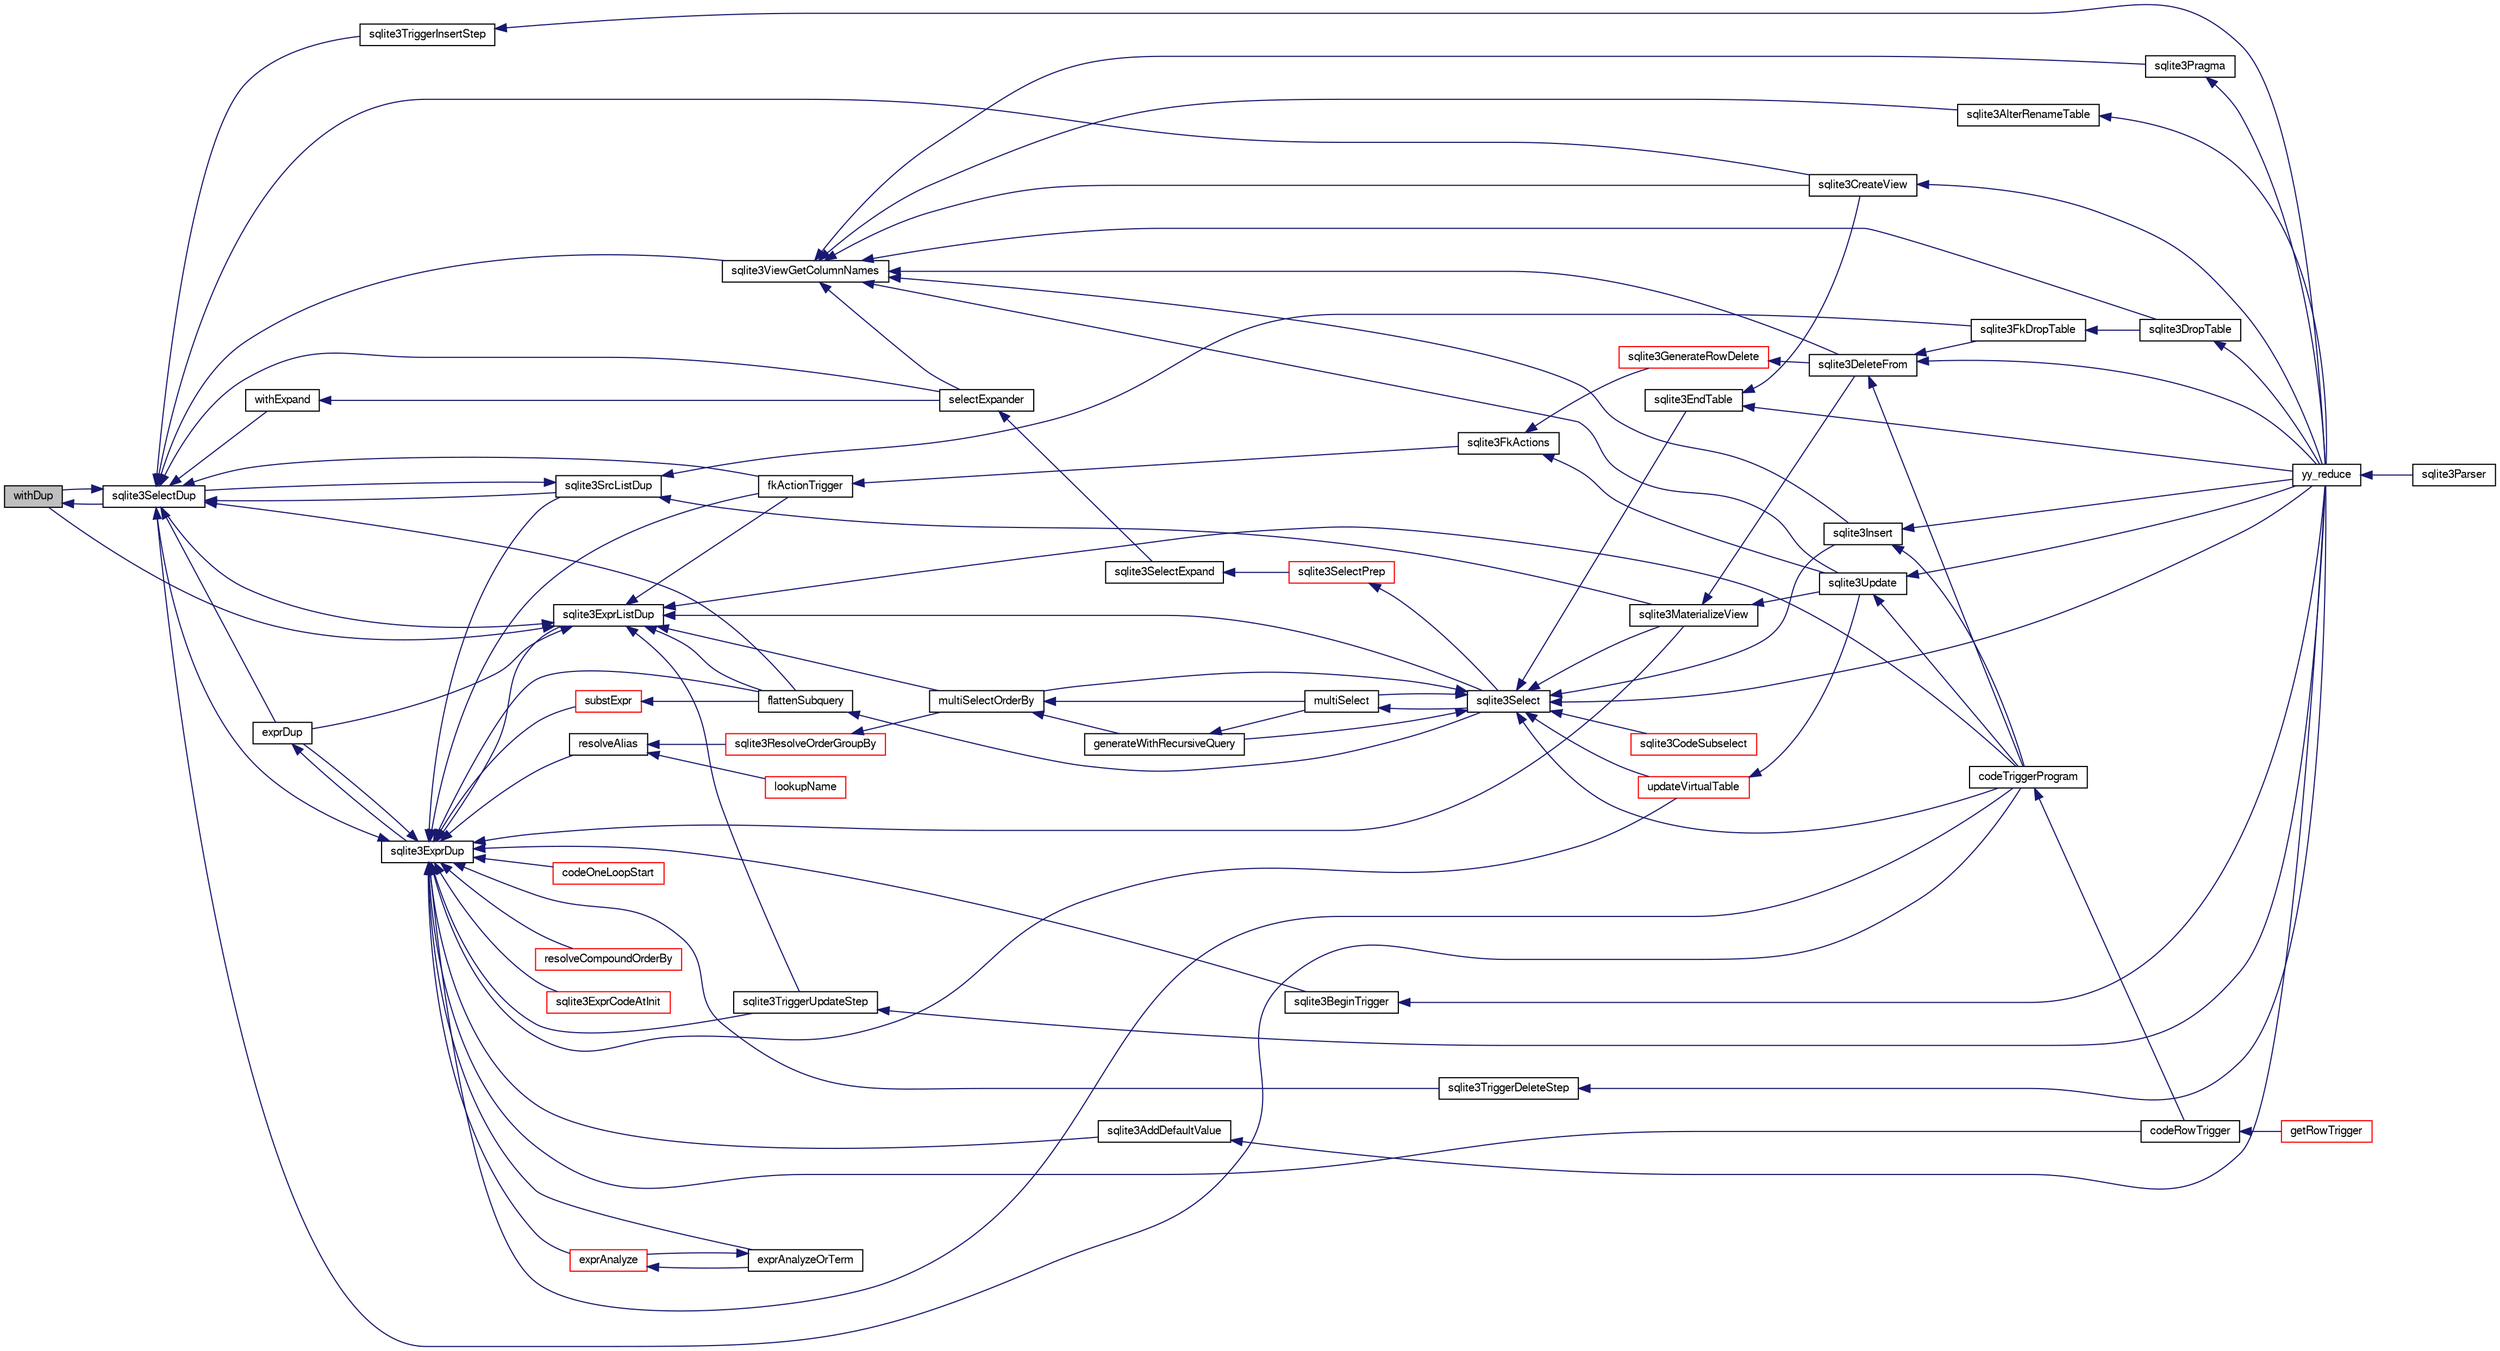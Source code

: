 digraph "withDup"
{
  edge [fontname="FreeSans",fontsize="10",labelfontname="FreeSans",labelfontsize="10"];
  node [fontname="FreeSans",fontsize="10",shape=record];
  rankdir="LR";
  Node923703 [label="withDup",height=0.2,width=0.4,color="black", fillcolor="grey75", style="filled", fontcolor="black"];
  Node923703 -> Node923704 [dir="back",color="midnightblue",fontsize="10",style="solid",fontname="FreeSans"];
  Node923704 [label="sqlite3SelectDup",height=0.2,width=0.4,color="black", fillcolor="white", style="filled",URL="$sqlite3_8c.html#af8a7f75590dced000c27784d90b57b87"];
  Node923704 -> Node923705 [dir="back",color="midnightblue",fontsize="10",style="solid",fontname="FreeSans"];
  Node923705 [label="exprDup",height=0.2,width=0.4,color="black", fillcolor="white", style="filled",URL="$sqlite3_8c.html#a89f473c64253ae0a76749f543466a05a"];
  Node923705 -> Node923706 [dir="back",color="midnightblue",fontsize="10",style="solid",fontname="FreeSans"];
  Node923706 [label="sqlite3ExprDup",height=0.2,width=0.4,color="black", fillcolor="white", style="filled",URL="$sqlite3_8c.html#a509095508224c9f99698d86205234209"];
  Node923706 -> Node923707 [dir="back",color="midnightblue",fontsize="10",style="solid",fontname="FreeSans"];
  Node923707 [label="resolveAlias",height=0.2,width=0.4,color="black", fillcolor="white", style="filled",URL="$sqlite3_8c.html#af5aa683bef5c0eff80a792aa8a968167"];
  Node923707 -> Node923708 [dir="back",color="midnightblue",fontsize="10",style="solid",fontname="FreeSans"];
  Node923708 [label="lookupName",height=0.2,width=0.4,color="red", fillcolor="white", style="filled",URL="$sqlite3_8c.html#a9ee032f52b5e8bb82a72b574af904999"];
  Node923707 -> Node923794 [dir="back",color="midnightblue",fontsize="10",style="solid",fontname="FreeSans"];
  Node923794 [label="sqlite3ResolveOrderGroupBy",height=0.2,width=0.4,color="red", fillcolor="white", style="filled",URL="$sqlite3_8c.html#a2a1f1cd476b6007d2b2b0a9160dfb1eb"];
  Node923794 -> Node923773 [dir="back",color="midnightblue",fontsize="10",style="solid",fontname="FreeSans"];
  Node923773 [label="multiSelectOrderBy",height=0.2,width=0.4,color="black", fillcolor="white", style="filled",URL="$sqlite3_8c.html#afcdb8488c6f4dfdadaf9f04bca35b808"];
  Node923773 -> Node923771 [dir="back",color="midnightblue",fontsize="10",style="solid",fontname="FreeSans"];
  Node923771 [label="generateWithRecursiveQuery",height=0.2,width=0.4,color="black", fillcolor="white", style="filled",URL="$sqlite3_8c.html#ade2c3663fa9c3b9676507984b9483942"];
  Node923771 -> Node923772 [dir="back",color="midnightblue",fontsize="10",style="solid",fontname="FreeSans"];
  Node923772 [label="multiSelect",height=0.2,width=0.4,color="black", fillcolor="white", style="filled",URL="$sqlite3_8c.html#a6456c61f3d9b2389738753cedfa24fa7"];
  Node923772 -> Node923740 [dir="back",color="midnightblue",fontsize="10",style="solid",fontname="FreeSans"];
  Node923740 [label="sqlite3Select",height=0.2,width=0.4,color="black", fillcolor="white", style="filled",URL="$sqlite3_8c.html#a2465ee8c956209ba4b272477b7c21a45"];
  Node923740 -> Node923741 [dir="back",color="midnightblue",fontsize="10",style="solid",fontname="FreeSans"];
  Node923741 [label="sqlite3CodeSubselect",height=0.2,width=0.4,color="red", fillcolor="white", style="filled",URL="$sqlite3_8c.html#aa69b46d2204a1d1b110107a1be12ee0c"];
  Node923740 -> Node923717 [dir="back",color="midnightblue",fontsize="10",style="solid",fontname="FreeSans"];
  Node923717 [label="sqlite3EndTable",height=0.2,width=0.4,color="black", fillcolor="white", style="filled",URL="$sqlite3_8c.html#a7b5f2c66c0f0b6f819d970ca389768b0"];
  Node923717 -> Node923718 [dir="back",color="midnightblue",fontsize="10",style="solid",fontname="FreeSans"];
  Node923718 [label="sqlite3CreateView",height=0.2,width=0.4,color="black", fillcolor="white", style="filled",URL="$sqlite3_8c.html#a9d85cb00ff71dee5cd9a019503a6982e"];
  Node923718 -> Node923719 [dir="back",color="midnightblue",fontsize="10",style="solid",fontname="FreeSans"];
  Node923719 [label="yy_reduce",height=0.2,width=0.4,color="black", fillcolor="white", style="filled",URL="$sqlite3_8c.html#a7c419a9b25711c666a9a2449ef377f14"];
  Node923719 -> Node923720 [dir="back",color="midnightblue",fontsize="10",style="solid",fontname="FreeSans"];
  Node923720 [label="sqlite3Parser",height=0.2,width=0.4,color="black", fillcolor="white", style="filled",URL="$sqlite3_8c.html#a0327d71a5fabe0b6a343d78a2602e72a"];
  Node923717 -> Node923719 [dir="back",color="midnightblue",fontsize="10",style="solid",fontname="FreeSans"];
  Node923740 -> Node923789 [dir="back",color="midnightblue",fontsize="10",style="solid",fontname="FreeSans"];
  Node923789 [label="sqlite3MaterializeView",height=0.2,width=0.4,color="black", fillcolor="white", style="filled",URL="$sqlite3_8c.html#a4557984b0b75f998fb0c3f231c9b1def"];
  Node923789 -> Node923724 [dir="back",color="midnightblue",fontsize="10",style="solid",fontname="FreeSans"];
  Node923724 [label="sqlite3DeleteFrom",height=0.2,width=0.4,color="black", fillcolor="white", style="filled",URL="$sqlite3_8c.html#ab9b4b45349188b49eabb23f94608a091"];
  Node923724 -> Node923725 [dir="back",color="midnightblue",fontsize="10",style="solid",fontname="FreeSans"];
  Node923725 [label="sqlite3FkDropTable",height=0.2,width=0.4,color="black", fillcolor="white", style="filled",URL="$sqlite3_8c.html#a1218c6fc74e89152ceaa4760e82f5ef9"];
  Node923725 -> Node923723 [dir="back",color="midnightblue",fontsize="10",style="solid",fontname="FreeSans"];
  Node923723 [label="sqlite3DropTable",height=0.2,width=0.4,color="black", fillcolor="white", style="filled",URL="$sqlite3_8c.html#a5534f77364b5568783c0e50db3c9defb"];
  Node923723 -> Node923719 [dir="back",color="midnightblue",fontsize="10",style="solid",fontname="FreeSans"];
  Node923724 -> Node923726 [dir="back",color="midnightblue",fontsize="10",style="solid",fontname="FreeSans"];
  Node923726 [label="codeTriggerProgram",height=0.2,width=0.4,color="black", fillcolor="white", style="filled",URL="$sqlite3_8c.html#a120801f59d9281d201d2ff4b2606836e"];
  Node923726 -> Node923727 [dir="back",color="midnightblue",fontsize="10",style="solid",fontname="FreeSans"];
  Node923727 [label="codeRowTrigger",height=0.2,width=0.4,color="black", fillcolor="white", style="filled",URL="$sqlite3_8c.html#a463cea5aaaf388b560b206570a0022fc"];
  Node923727 -> Node923728 [dir="back",color="midnightblue",fontsize="10",style="solid",fontname="FreeSans"];
  Node923728 [label="getRowTrigger",height=0.2,width=0.4,color="red", fillcolor="white", style="filled",URL="$sqlite3_8c.html#a69626ef20b540d1a2b19cf56f3f45689"];
  Node923724 -> Node923719 [dir="back",color="midnightblue",fontsize="10",style="solid",fontname="FreeSans"];
  Node923789 -> Node923734 [dir="back",color="midnightblue",fontsize="10",style="solid",fontname="FreeSans"];
  Node923734 [label="sqlite3Update",height=0.2,width=0.4,color="black", fillcolor="white", style="filled",URL="$sqlite3_8c.html#ac5aa67c46e8cc8174566fabe6809fafa"];
  Node923734 -> Node923726 [dir="back",color="midnightblue",fontsize="10",style="solid",fontname="FreeSans"];
  Node923734 -> Node923719 [dir="back",color="midnightblue",fontsize="10",style="solid",fontname="FreeSans"];
  Node923740 -> Node923733 [dir="back",color="midnightblue",fontsize="10",style="solid",fontname="FreeSans"];
  Node923733 [label="sqlite3Insert",height=0.2,width=0.4,color="black", fillcolor="white", style="filled",URL="$sqlite3_8c.html#a5b17c9c2000bae6bdff8e6be48d7dc2b"];
  Node923733 -> Node923726 [dir="back",color="midnightblue",fontsize="10",style="solid",fontname="FreeSans"];
  Node923733 -> Node923719 [dir="back",color="midnightblue",fontsize="10",style="solid",fontname="FreeSans"];
  Node923740 -> Node923771 [dir="back",color="midnightblue",fontsize="10",style="solid",fontname="FreeSans"];
  Node923740 -> Node923772 [dir="back",color="midnightblue",fontsize="10",style="solid",fontname="FreeSans"];
  Node923740 -> Node923773 [dir="back",color="midnightblue",fontsize="10",style="solid",fontname="FreeSans"];
  Node923740 -> Node923726 [dir="back",color="midnightblue",fontsize="10",style="solid",fontname="FreeSans"];
  Node923740 -> Node923790 [dir="back",color="midnightblue",fontsize="10",style="solid",fontname="FreeSans"];
  Node923790 [label="updateVirtualTable",height=0.2,width=0.4,color="red", fillcolor="white", style="filled",URL="$sqlite3_8c.html#a740220531db9293c39a2cdd7da3f74e1"];
  Node923790 -> Node923734 [dir="back",color="midnightblue",fontsize="10",style="solid",fontname="FreeSans"];
  Node923740 -> Node923719 [dir="back",color="midnightblue",fontsize="10",style="solid",fontname="FreeSans"];
  Node923773 -> Node923772 [dir="back",color="midnightblue",fontsize="10",style="solid",fontname="FreeSans"];
  Node923706 -> Node923712 [dir="back",color="midnightblue",fontsize="10",style="solid",fontname="FreeSans"];
  Node923712 [label="resolveCompoundOrderBy",height=0.2,width=0.4,color="red", fillcolor="white", style="filled",URL="$sqlite3_8c.html#a462c5aa49cfd6aad6a92fa60ddefc569"];
  Node923706 -> Node923705 [dir="back",color="midnightblue",fontsize="10",style="solid",fontname="FreeSans"];
  Node923706 -> Node923795 [dir="back",color="midnightblue",fontsize="10",style="solid",fontname="FreeSans"];
  Node923795 [label="sqlite3ExprListDup",height=0.2,width=0.4,color="black", fillcolor="white", style="filled",URL="$sqlite3_8c.html#abfb0903f2fc516fcceec37b3489d528c"];
  Node923795 -> Node923705 [dir="back",color="midnightblue",fontsize="10",style="solid",fontname="FreeSans"];
  Node923795 -> Node923703 [dir="back",color="midnightblue",fontsize="10",style="solid",fontname="FreeSans"];
  Node923795 -> Node923704 [dir="back",color="midnightblue",fontsize="10",style="solid",fontname="FreeSans"];
  Node923795 -> Node923796 [dir="back",color="midnightblue",fontsize="10",style="solid",fontname="FreeSans"];
  Node923796 [label="fkActionTrigger",height=0.2,width=0.4,color="black", fillcolor="white", style="filled",URL="$sqlite3_8c.html#a45d66e3277860bacad58eb6296680c8e"];
  Node923796 -> Node923730 [dir="back",color="midnightblue",fontsize="10",style="solid",fontname="FreeSans"];
  Node923730 [label="sqlite3FkActions",height=0.2,width=0.4,color="black", fillcolor="white", style="filled",URL="$sqlite3_8c.html#a39159bd1623724946c22355ba7f3ef90"];
  Node923730 -> Node923731 [dir="back",color="midnightblue",fontsize="10",style="solid",fontname="FreeSans"];
  Node923731 [label="sqlite3GenerateRowDelete",height=0.2,width=0.4,color="red", fillcolor="white", style="filled",URL="$sqlite3_8c.html#a2c76cbf3027fc18fdbb8cb4cd96b77d9"];
  Node923731 -> Node923724 [dir="back",color="midnightblue",fontsize="10",style="solid",fontname="FreeSans"];
  Node923730 -> Node923734 [dir="back",color="midnightblue",fontsize="10",style="solid",fontname="FreeSans"];
  Node923795 -> Node923773 [dir="back",color="midnightblue",fontsize="10",style="solid",fontname="FreeSans"];
  Node923795 -> Node923797 [dir="back",color="midnightblue",fontsize="10",style="solid",fontname="FreeSans"];
  Node923797 [label="flattenSubquery",height=0.2,width=0.4,color="black", fillcolor="white", style="filled",URL="$sqlite3_8c.html#aa7dcde293e634ad09c4d76c16a640491"];
  Node923797 -> Node923740 [dir="back",color="midnightblue",fontsize="10",style="solid",fontname="FreeSans"];
  Node923795 -> Node923740 [dir="back",color="midnightblue",fontsize="10",style="solid",fontname="FreeSans"];
  Node923795 -> Node923798 [dir="back",color="midnightblue",fontsize="10",style="solid",fontname="FreeSans"];
  Node923798 [label="sqlite3TriggerUpdateStep",height=0.2,width=0.4,color="black", fillcolor="white", style="filled",URL="$sqlite3_8c.html#a747552fbad2050589d779b2baee13941"];
  Node923798 -> Node923719 [dir="back",color="midnightblue",fontsize="10",style="solid",fontname="FreeSans"];
  Node923795 -> Node923726 [dir="back",color="midnightblue",fontsize="10",style="solid",fontname="FreeSans"];
  Node923706 -> Node923799 [dir="back",color="midnightblue",fontsize="10",style="solid",fontname="FreeSans"];
  Node923799 [label="sqlite3SrcListDup",height=0.2,width=0.4,color="black", fillcolor="white", style="filled",URL="$sqlite3_8c.html#a915ece76ebeede6852f63a447753ef9f"];
  Node923799 -> Node923704 [dir="back",color="midnightblue",fontsize="10",style="solid",fontname="FreeSans"];
  Node923799 -> Node923789 [dir="back",color="midnightblue",fontsize="10",style="solid",fontname="FreeSans"];
  Node923799 -> Node923725 [dir="back",color="midnightblue",fontsize="10",style="solid",fontname="FreeSans"];
  Node923706 -> Node923704 [dir="back",color="midnightblue",fontsize="10",style="solid",fontname="FreeSans"];
  Node923706 -> Node923800 [dir="back",color="midnightblue",fontsize="10",style="solid",fontname="FreeSans"];
  Node923800 [label="sqlite3ExprCodeAtInit",height=0.2,width=0.4,color="red", fillcolor="white", style="filled",URL="$sqlite3_8c.html#ac95e17399015e079099a882989e125c1"];
  Node923706 -> Node923801 [dir="back",color="midnightblue",fontsize="10",style="solid",fontname="FreeSans"];
  Node923801 [label="sqlite3AddDefaultValue",height=0.2,width=0.4,color="black", fillcolor="white", style="filled",URL="$sqlite3_8c.html#a0c9a36f669a7f33ff5e2db5d8586ef6b"];
  Node923801 -> Node923719 [dir="back",color="midnightblue",fontsize="10",style="solid",fontname="FreeSans"];
  Node923706 -> Node923789 [dir="back",color="midnightblue",fontsize="10",style="solid",fontname="FreeSans"];
  Node923706 -> Node923796 [dir="back",color="midnightblue",fontsize="10",style="solid",fontname="FreeSans"];
  Node923706 -> Node923802 [dir="back",color="midnightblue",fontsize="10",style="solid",fontname="FreeSans"];
  Node923802 [label="substExpr",height=0.2,width=0.4,color="red", fillcolor="white", style="filled",URL="$sqlite3_8c.html#a7e30cc0ad46f01288c342a4e378d9484"];
  Node923802 -> Node923797 [dir="back",color="midnightblue",fontsize="10",style="solid",fontname="FreeSans"];
  Node923706 -> Node923797 [dir="back",color="midnightblue",fontsize="10",style="solid",fontname="FreeSans"];
  Node923706 -> Node923805 [dir="back",color="midnightblue",fontsize="10",style="solid",fontname="FreeSans"];
  Node923805 [label="sqlite3BeginTrigger",height=0.2,width=0.4,color="black", fillcolor="white", style="filled",URL="$sqlite3_8c.html#ac20a731dbd52edec68a09962c7f39a4c"];
  Node923805 -> Node923719 [dir="back",color="midnightblue",fontsize="10",style="solid",fontname="FreeSans"];
  Node923706 -> Node923798 [dir="back",color="midnightblue",fontsize="10",style="solid",fontname="FreeSans"];
  Node923706 -> Node923806 [dir="back",color="midnightblue",fontsize="10",style="solid",fontname="FreeSans"];
  Node923806 [label="sqlite3TriggerDeleteStep",height=0.2,width=0.4,color="black", fillcolor="white", style="filled",URL="$sqlite3_8c.html#a7f1bcb4e2de5e641f2c286d27348f823"];
  Node923806 -> Node923719 [dir="back",color="midnightblue",fontsize="10",style="solid",fontname="FreeSans"];
  Node923706 -> Node923726 [dir="back",color="midnightblue",fontsize="10",style="solid",fontname="FreeSans"];
  Node923706 -> Node923727 [dir="back",color="midnightblue",fontsize="10",style="solid",fontname="FreeSans"];
  Node923706 -> Node923790 [dir="back",color="midnightblue",fontsize="10",style="solid",fontname="FreeSans"];
  Node923706 -> Node923786 [dir="back",color="midnightblue",fontsize="10",style="solid",fontname="FreeSans"];
  Node923786 [label="exprAnalyzeOrTerm",height=0.2,width=0.4,color="black", fillcolor="white", style="filled",URL="$sqlite3_8c.html#ab95cabd8b51cb2291b5bef0c4a3776d2"];
  Node923786 -> Node923779 [dir="back",color="midnightblue",fontsize="10",style="solid",fontname="FreeSans"];
  Node923779 [label="exprAnalyze",height=0.2,width=0.4,color="red", fillcolor="white", style="filled",URL="$sqlite3_8c.html#acb10e48c9a4184a4edd9bfd5b14ad0b7"];
  Node923779 -> Node923786 [dir="back",color="midnightblue",fontsize="10",style="solid",fontname="FreeSans"];
  Node923706 -> Node923779 [dir="back",color="midnightblue",fontsize="10",style="solid",fontname="FreeSans"];
  Node923706 -> Node923762 [dir="back",color="midnightblue",fontsize="10",style="solid",fontname="FreeSans"];
  Node923762 [label="codeOneLoopStart",height=0.2,width=0.4,color="red", fillcolor="white", style="filled",URL="$sqlite3_8c.html#aa868875120b151c169cc79139ed6e008"];
  Node923704 -> Node923703 [dir="back",color="midnightblue",fontsize="10",style="solid",fontname="FreeSans"];
  Node923704 -> Node923799 [dir="back",color="midnightblue",fontsize="10",style="solid",fontname="FreeSans"];
  Node923704 -> Node923718 [dir="back",color="midnightblue",fontsize="10",style="solid",fontname="FreeSans"];
  Node923704 -> Node923721 [dir="back",color="midnightblue",fontsize="10",style="solid",fontname="FreeSans"];
  Node923721 [label="sqlite3ViewGetColumnNames",height=0.2,width=0.4,color="black", fillcolor="white", style="filled",URL="$sqlite3_8c.html#aebc7cd8d9e2bd174ae0a60363d3f6ce8"];
  Node923721 -> Node923722 [dir="back",color="midnightblue",fontsize="10",style="solid",fontname="FreeSans"];
  Node923722 [label="sqlite3AlterRenameTable",height=0.2,width=0.4,color="black", fillcolor="white", style="filled",URL="$sqlite3_8c.html#aa5cfdb507ff74e559f2efb0318c96d2c"];
  Node923722 -> Node923719 [dir="back",color="midnightblue",fontsize="10",style="solid",fontname="FreeSans"];
  Node923721 -> Node923718 [dir="back",color="midnightblue",fontsize="10",style="solid",fontname="FreeSans"];
  Node923721 -> Node923723 [dir="back",color="midnightblue",fontsize="10",style="solid",fontname="FreeSans"];
  Node923721 -> Node923724 [dir="back",color="midnightblue",fontsize="10",style="solid",fontname="FreeSans"];
  Node923721 -> Node923733 [dir="back",color="midnightblue",fontsize="10",style="solid",fontname="FreeSans"];
  Node923721 -> Node923737 [dir="back",color="midnightblue",fontsize="10",style="solid",fontname="FreeSans"];
  Node923737 [label="sqlite3Pragma",height=0.2,width=0.4,color="black", fillcolor="white", style="filled",URL="$sqlite3_8c.html#a111391370f58f8e6a6eca51fd34d62ed"];
  Node923737 -> Node923719 [dir="back",color="midnightblue",fontsize="10",style="solid",fontname="FreeSans"];
  Node923721 -> Node923738 [dir="back",color="midnightblue",fontsize="10",style="solid",fontname="FreeSans"];
  Node923738 [label="selectExpander",height=0.2,width=0.4,color="black", fillcolor="white", style="filled",URL="$sqlite3_8c.html#abee977318fbf74531340c6e41b0ca953"];
  Node923738 -> Node923739 [dir="back",color="midnightblue",fontsize="10",style="solid",fontname="FreeSans"];
  Node923739 [label="sqlite3SelectExpand",height=0.2,width=0.4,color="black", fillcolor="white", style="filled",URL="$sqlite3_8c.html#ae55acd1d8219505e629c2148950fa3de"];
  Node923739 -> Node923715 [dir="back",color="midnightblue",fontsize="10",style="solid",fontname="FreeSans"];
  Node923715 [label="sqlite3SelectPrep",height=0.2,width=0.4,color="red", fillcolor="white", style="filled",URL="$sqlite3_8c.html#aa4385bd53c0a43dea72fbc23cc78e1c6"];
  Node923715 -> Node923740 [dir="back",color="midnightblue",fontsize="10",style="solid",fontname="FreeSans"];
  Node923721 -> Node923734 [dir="back",color="midnightblue",fontsize="10",style="solid",fontname="FreeSans"];
  Node923704 -> Node923796 [dir="back",color="midnightblue",fontsize="10",style="solid",fontname="FreeSans"];
  Node923704 -> Node923797 [dir="back",color="midnightblue",fontsize="10",style="solid",fontname="FreeSans"];
  Node923704 -> Node923807 [dir="back",color="midnightblue",fontsize="10",style="solid",fontname="FreeSans"];
  Node923807 [label="withExpand",height=0.2,width=0.4,color="black", fillcolor="white", style="filled",URL="$sqlite3_8c.html#abfe30ddf22391eeda2da9ba60c23bf0b"];
  Node923807 -> Node923738 [dir="back",color="midnightblue",fontsize="10",style="solid",fontname="FreeSans"];
  Node923704 -> Node923738 [dir="back",color="midnightblue",fontsize="10",style="solid",fontname="FreeSans"];
  Node923704 -> Node923808 [dir="back",color="midnightblue",fontsize="10",style="solid",fontname="FreeSans"];
  Node923808 [label="sqlite3TriggerInsertStep",height=0.2,width=0.4,color="black", fillcolor="white", style="filled",URL="$sqlite3_8c.html#a7204c378dad0dfefd6ab40c3d9508c64"];
  Node923808 -> Node923719 [dir="back",color="midnightblue",fontsize="10",style="solid",fontname="FreeSans"];
  Node923704 -> Node923726 [dir="back",color="midnightblue",fontsize="10",style="solid",fontname="FreeSans"];
}
